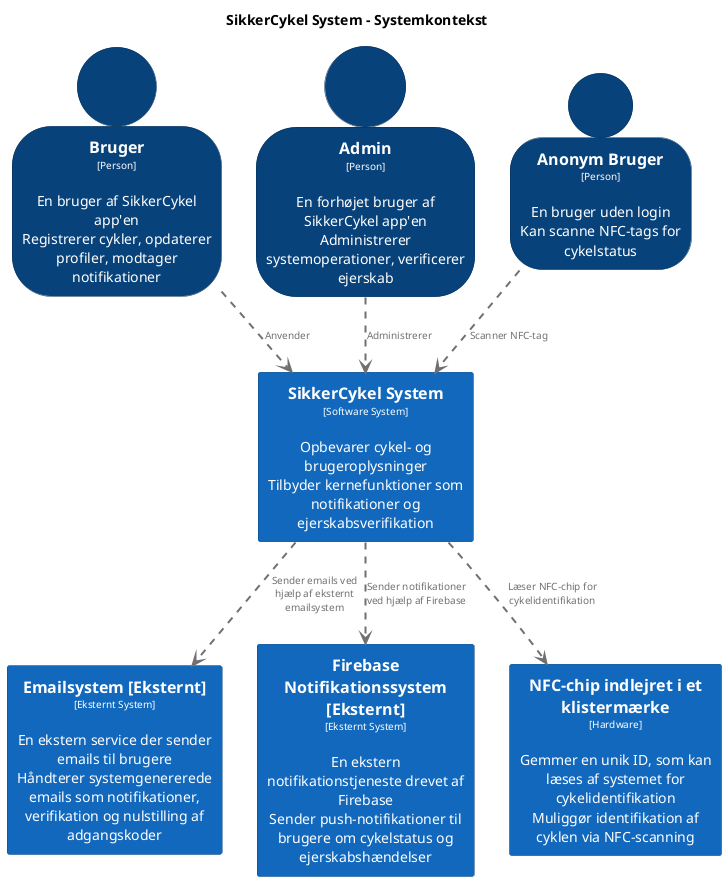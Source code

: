 @startuml
set separator none
title SikkerCykel System - Systemkontekst

top to bottom direction

skinparam {
  arrowFontSize 10
  defaultTextAlignment center
  wrapWidth 200
  maxMessageSize 100
}

hide stereotype

skinparam person<<Admin>> {
  BackgroundColor #08427b
  FontColor #ffffff
  BorderColor #052e56
  shadowing false
}
skinparam person<<AnonymousUser>> {
  BackgroundColor #08427b
  FontColor #ffffff
  BorderColor #052e56
  shadowing false
}
skinparam rectangle<<ExternalSystem>> {
  BackgroundColor #1168bd
  FontColor #ffffff
  BorderColor #0b4884
  shadowing false
}
skinparam rectangle<<SikkerCykelSystem>> {
  BackgroundColor #1168bd
  FontColor #ffffff
  BorderColor #0b4884
  shadowing false
}
skinparam person<<User>> {
  BackgroundColor #08427b
  FontColor #ffffff
  BorderColor #052e56
  shadowing false
}

person "==Bruger\n<size:10>[Person]</size>\n\nEn bruger af SikkerCykel app'en\nRegistrerer cykler, opdaterer profiler, modtager notifikationer" <<User>> as Bruger
person "==Admin\n<size:10>[Person]</size>\n\nEn forhøjet bruger af SikkerCykel app'en\nAdministrerer systemoperationer, verificerer ejerskab" <<Admin>> as Admin
person "==Anonym Bruger\n<size:10>[Person]</size>\n\nEn bruger uden login\nKan scanne NFC-tags for cykelstatus" <<AnonymousUser>> as AnonymBruger

rectangle "==SikkerCykel System\n<size:10>[Software System]</size>\n\nOpbevarer cykel- og brugeroplysninger\nTilbyder kernefunktioner som notifikationer og ejerskabsverifikation" <<SikkerCykelSystem>> as SikkerCykelSystem

rectangle "==Emailsystem [Eksternt]\n<size:10>[Eksternt System]</size>\n\nEn ekstern service der sender emails til brugere\nHåndterer systemgenererede emails som notifikationer, verifikation og nulstilling af adgangskoder" <<ExternalSystem>> as Email

rectangle "==Firebase Notifikationssystem [Eksternt]\n<size:10>[Eksternt System]</size>\n\nEn ekstern notifikationstjeneste drevet af Firebase\nSender push-notifikationer til brugere om cykelstatus og ejerskabshændelser" <<ExternalSystem>> as Firebase

rectangle "==NFC-chip indlejret i et klistermærke\n<size:10>[Hardware]</size>\n\nGemmer en unik ID, som kan læses af systemet for cykelidentifikation\nMuliggør identifikation af cyklen via NFC-scanning" <<ExternalSystem>> as NFCchipindlejretiKlistermaerke

AnonymBruger .[#707070,thickness=2].> SikkerCykelSystem : "<color:#707070>Scanner NFC-tag"
Admin .[#707070,thickness=2].> SikkerCykelSystem : "<color:#707070>Administrerer"
SikkerCykelSystem .[#707070,thickness=2].> Email : "<color:#707070>Sender emails ved hjælp af eksternt emailsystem"
SikkerCykelSystem .[#707070,thickness=2].> Firebase : "<color:#707070>Sender notifikationer ved hjælp af Firebase"
SikkerCykelSystem .[#707070,thickness=2].> NFCchipindlejretiKlistermaerke : "<color:#707070>Læser NFC-chip for cykelidentifikation"
Bruger .[#707070,thickness=2].> SikkerCykelSystem : "<color:#707070>Anvender"
@enduml

